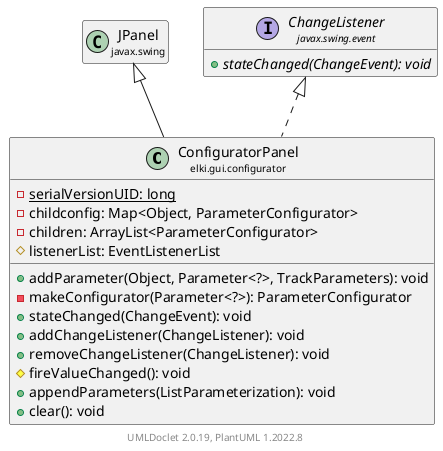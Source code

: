 @startuml
    remove .*\.(Instance|Par|Parameterizer|Factory)$
    set namespaceSeparator none
    hide empty fields
    hide empty methods

    class "<size:14>ConfiguratorPanel\n<size:10>elki.gui.configurator" as elki.gui.configurator.ConfiguratorPanel [[ConfiguratorPanel.html]] {
        {static} -serialVersionUID: long
        -childconfig: Map<Object, ParameterConfigurator>
        -children: ArrayList<ParameterConfigurator>
        #listenerList: EventListenerList
        +addParameter(Object, Parameter<?>, TrackParameters): void
        -makeConfigurator(Parameter<?>): ParameterConfigurator
        +stateChanged(ChangeEvent): void
        +addChangeListener(ChangeListener): void
        +removeChangeListener(ChangeListener): void
        #fireValueChanged(): void
        +appendParameters(ListParameterization): void
        +clear(): void
    }

    class "<size:14>JPanel\n<size:10>javax.swing" as javax.swing.JPanel
    interface "<size:14>ChangeListener\n<size:10>javax.swing.event" as javax.swing.event.ChangeListener {
        {abstract} +stateChanged(ChangeEvent): void
    }

    javax.swing.JPanel <|-- elki.gui.configurator.ConfiguratorPanel
    javax.swing.event.ChangeListener <|.. elki.gui.configurator.ConfiguratorPanel

    center footer UMLDoclet 2.0.19, PlantUML 1.2022.8
@enduml
